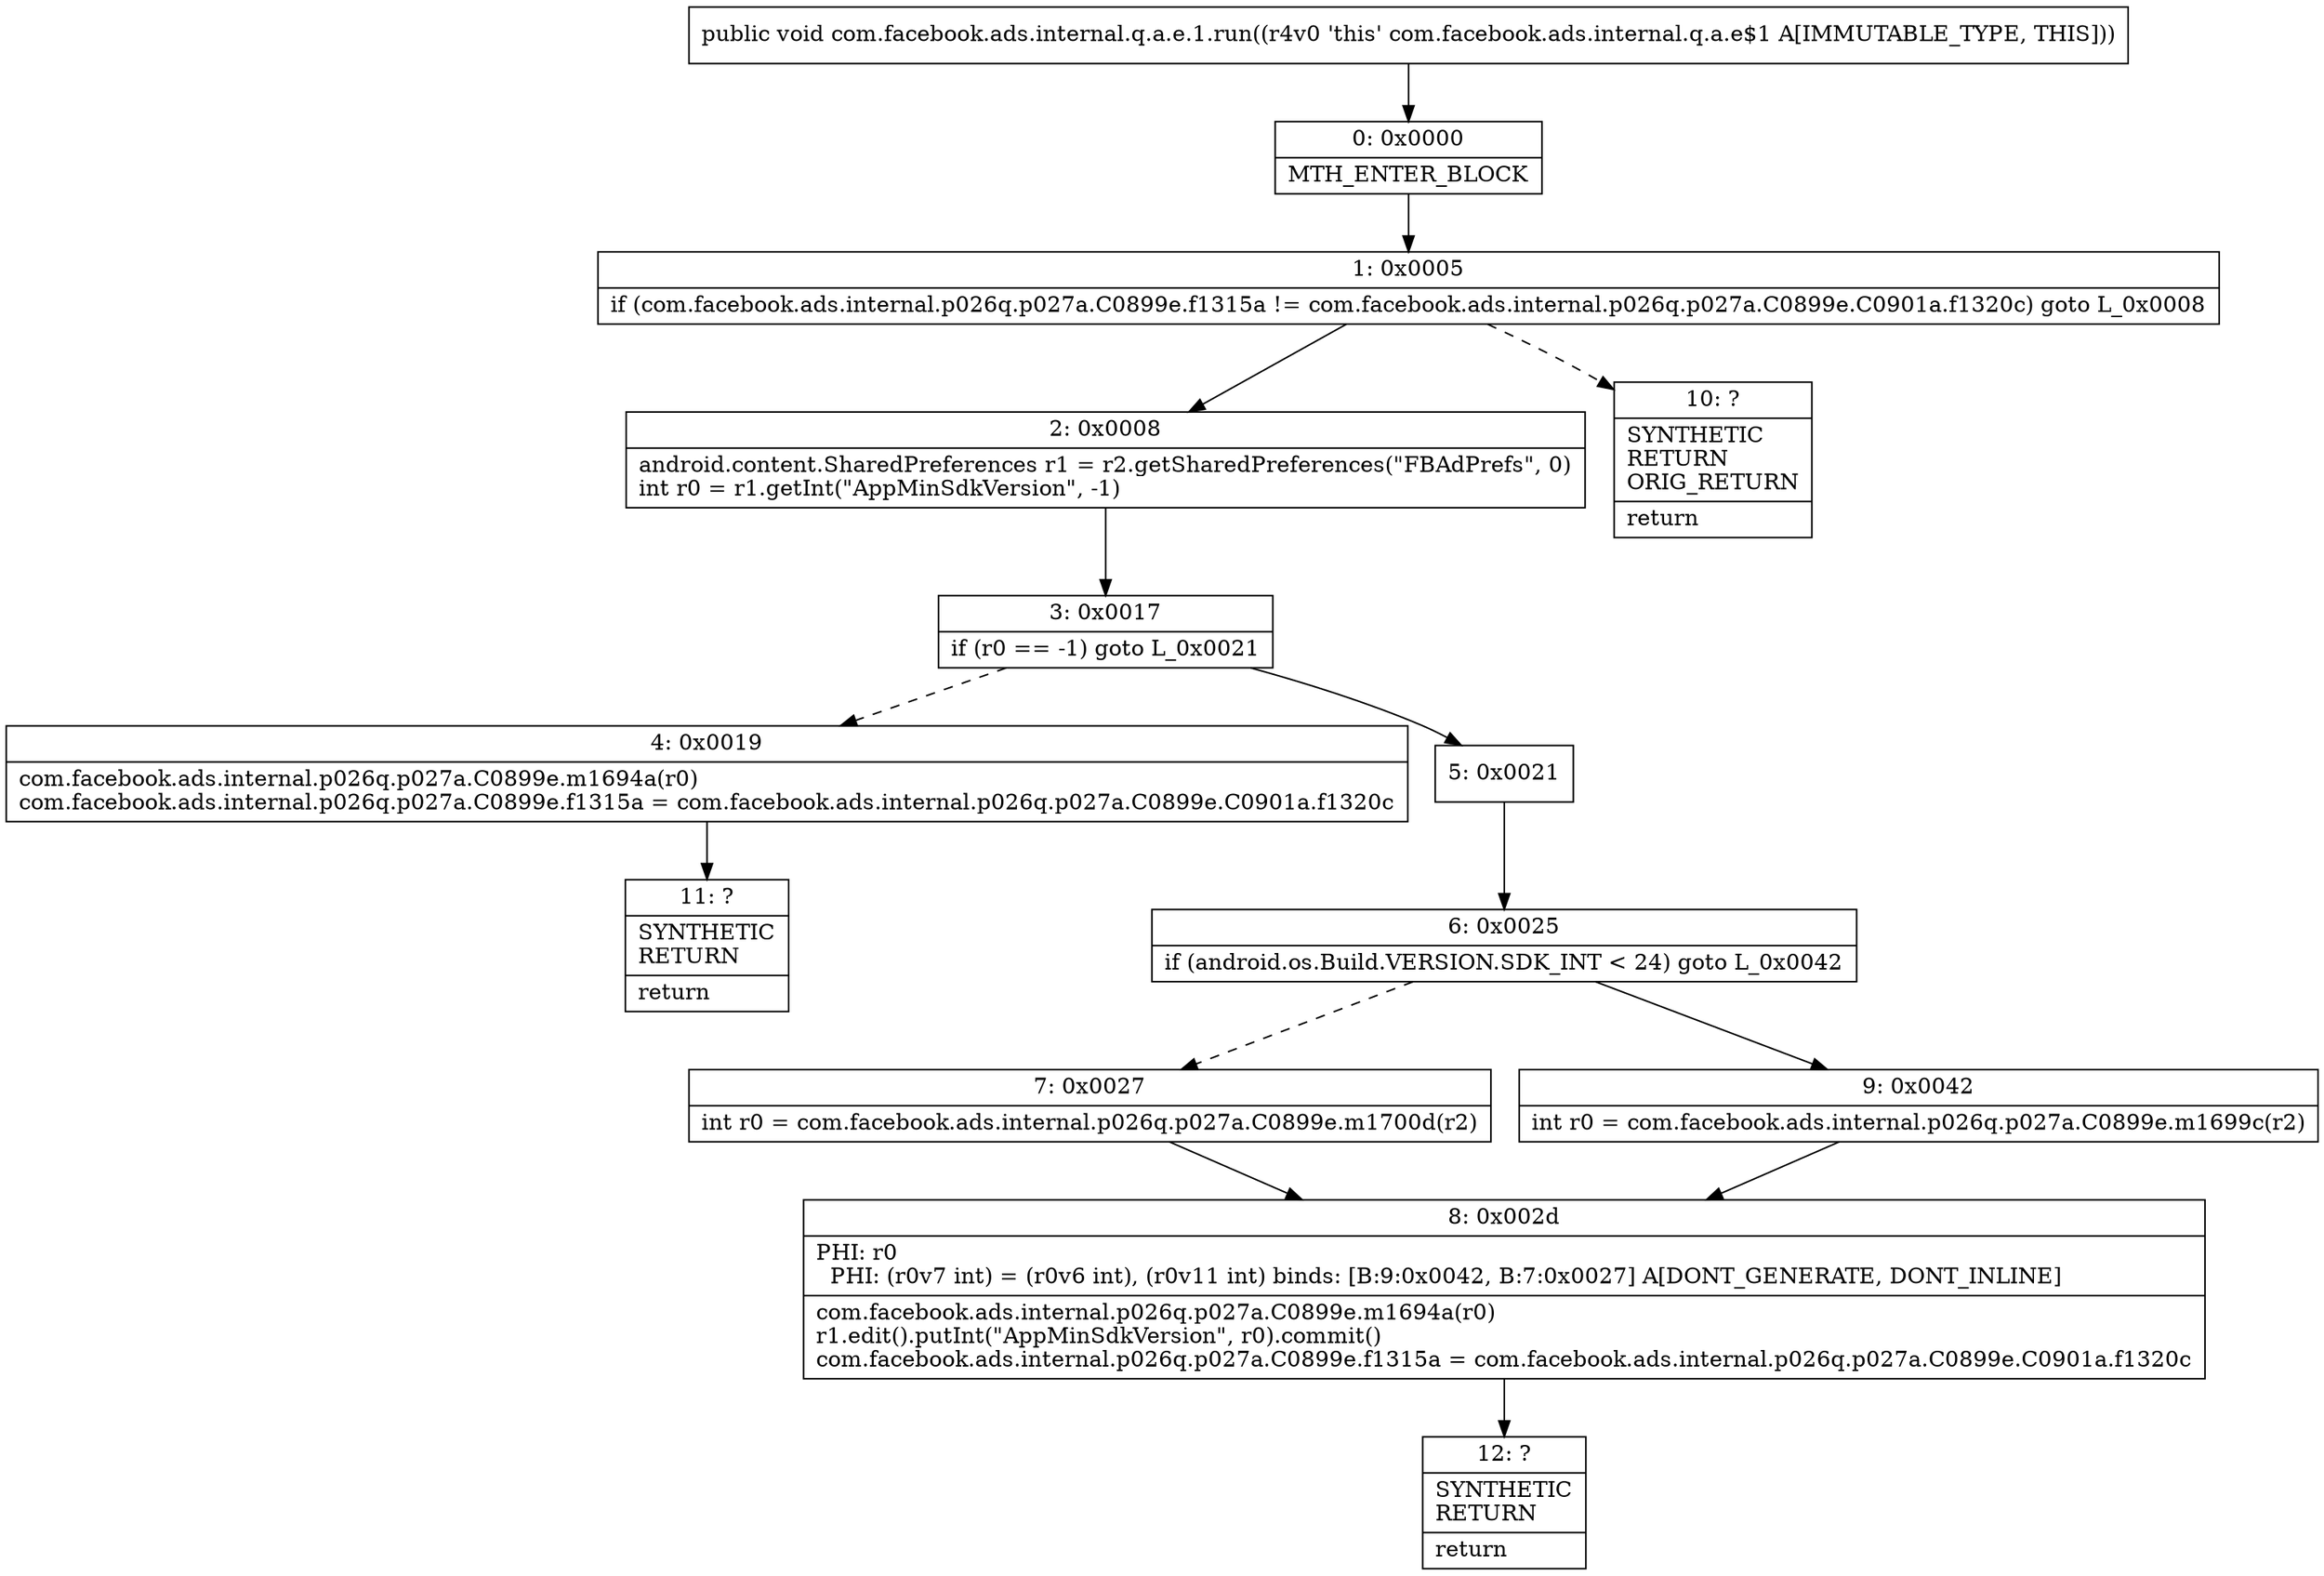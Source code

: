 digraph "CFG forcom.facebook.ads.internal.q.a.e.1.run()V" {
Node_0 [shape=record,label="{0\:\ 0x0000|MTH_ENTER_BLOCK\l}"];
Node_1 [shape=record,label="{1\:\ 0x0005|if (com.facebook.ads.internal.p026q.p027a.C0899e.f1315a != com.facebook.ads.internal.p026q.p027a.C0899e.C0901a.f1320c) goto L_0x0008\l}"];
Node_2 [shape=record,label="{2\:\ 0x0008|android.content.SharedPreferences r1 = r2.getSharedPreferences(\"FBAdPrefs\", 0)\lint r0 = r1.getInt(\"AppMinSdkVersion\", \-1)\l}"];
Node_3 [shape=record,label="{3\:\ 0x0017|if (r0 == \-1) goto L_0x0021\l}"];
Node_4 [shape=record,label="{4\:\ 0x0019|com.facebook.ads.internal.p026q.p027a.C0899e.m1694a(r0)\lcom.facebook.ads.internal.p026q.p027a.C0899e.f1315a = com.facebook.ads.internal.p026q.p027a.C0899e.C0901a.f1320c\l}"];
Node_5 [shape=record,label="{5\:\ 0x0021}"];
Node_6 [shape=record,label="{6\:\ 0x0025|if (android.os.Build.VERSION.SDK_INT \< 24) goto L_0x0042\l}"];
Node_7 [shape=record,label="{7\:\ 0x0027|int r0 = com.facebook.ads.internal.p026q.p027a.C0899e.m1700d(r2)\l}"];
Node_8 [shape=record,label="{8\:\ 0x002d|PHI: r0 \l  PHI: (r0v7 int) = (r0v6 int), (r0v11 int) binds: [B:9:0x0042, B:7:0x0027] A[DONT_GENERATE, DONT_INLINE]\l|com.facebook.ads.internal.p026q.p027a.C0899e.m1694a(r0)\lr1.edit().putInt(\"AppMinSdkVersion\", r0).commit()\lcom.facebook.ads.internal.p026q.p027a.C0899e.f1315a = com.facebook.ads.internal.p026q.p027a.C0899e.C0901a.f1320c\l}"];
Node_9 [shape=record,label="{9\:\ 0x0042|int r0 = com.facebook.ads.internal.p026q.p027a.C0899e.m1699c(r2)\l}"];
Node_10 [shape=record,label="{10\:\ ?|SYNTHETIC\lRETURN\lORIG_RETURN\l|return\l}"];
Node_11 [shape=record,label="{11\:\ ?|SYNTHETIC\lRETURN\l|return\l}"];
Node_12 [shape=record,label="{12\:\ ?|SYNTHETIC\lRETURN\l|return\l}"];
MethodNode[shape=record,label="{public void com.facebook.ads.internal.q.a.e.1.run((r4v0 'this' com.facebook.ads.internal.q.a.e$1 A[IMMUTABLE_TYPE, THIS])) }"];
MethodNode -> Node_0;
Node_0 -> Node_1;
Node_1 -> Node_2;
Node_1 -> Node_10[style=dashed];
Node_2 -> Node_3;
Node_3 -> Node_4[style=dashed];
Node_3 -> Node_5;
Node_4 -> Node_11;
Node_5 -> Node_6;
Node_6 -> Node_7[style=dashed];
Node_6 -> Node_9;
Node_7 -> Node_8;
Node_8 -> Node_12;
Node_9 -> Node_8;
}

